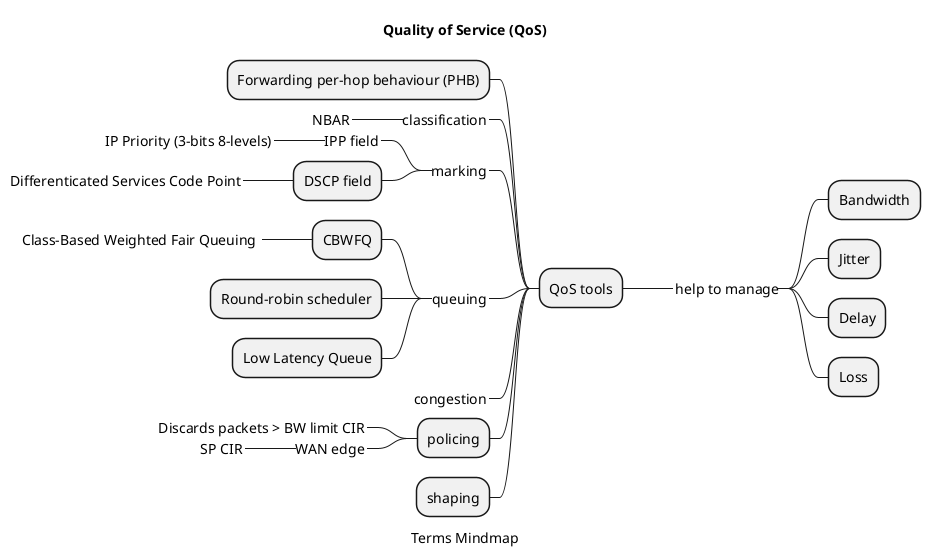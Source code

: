 @startuml IP Services - QoS
@startmindmap

caption Terms Mindmap
title Quality of Service (QoS)

+ QoS tools

-- Forwarding per-hop behaviour (PHB)
++_ help to manage
+++ Bandwidth
+++ Jitter
+++ Delay
+++ Loss

left side

**_ classification
***_ NBAR
**_ marking
***_ IPP field
****_ IP Priority (3-bits 8-levels)
*** DSCP field
****_ Differenticated Services Code Point

**_ queuing
*** CBWFQ
****_ Class-Based Weighted Fair Queuing 
*** Round-robin scheduler
*** Low Latency Queue
**_ congestion
** policing
***_ Discards packets > BW limit CIR
***_ WAN edge
****_ SP CIR
** shaping
 
@endmindmap
@enduml